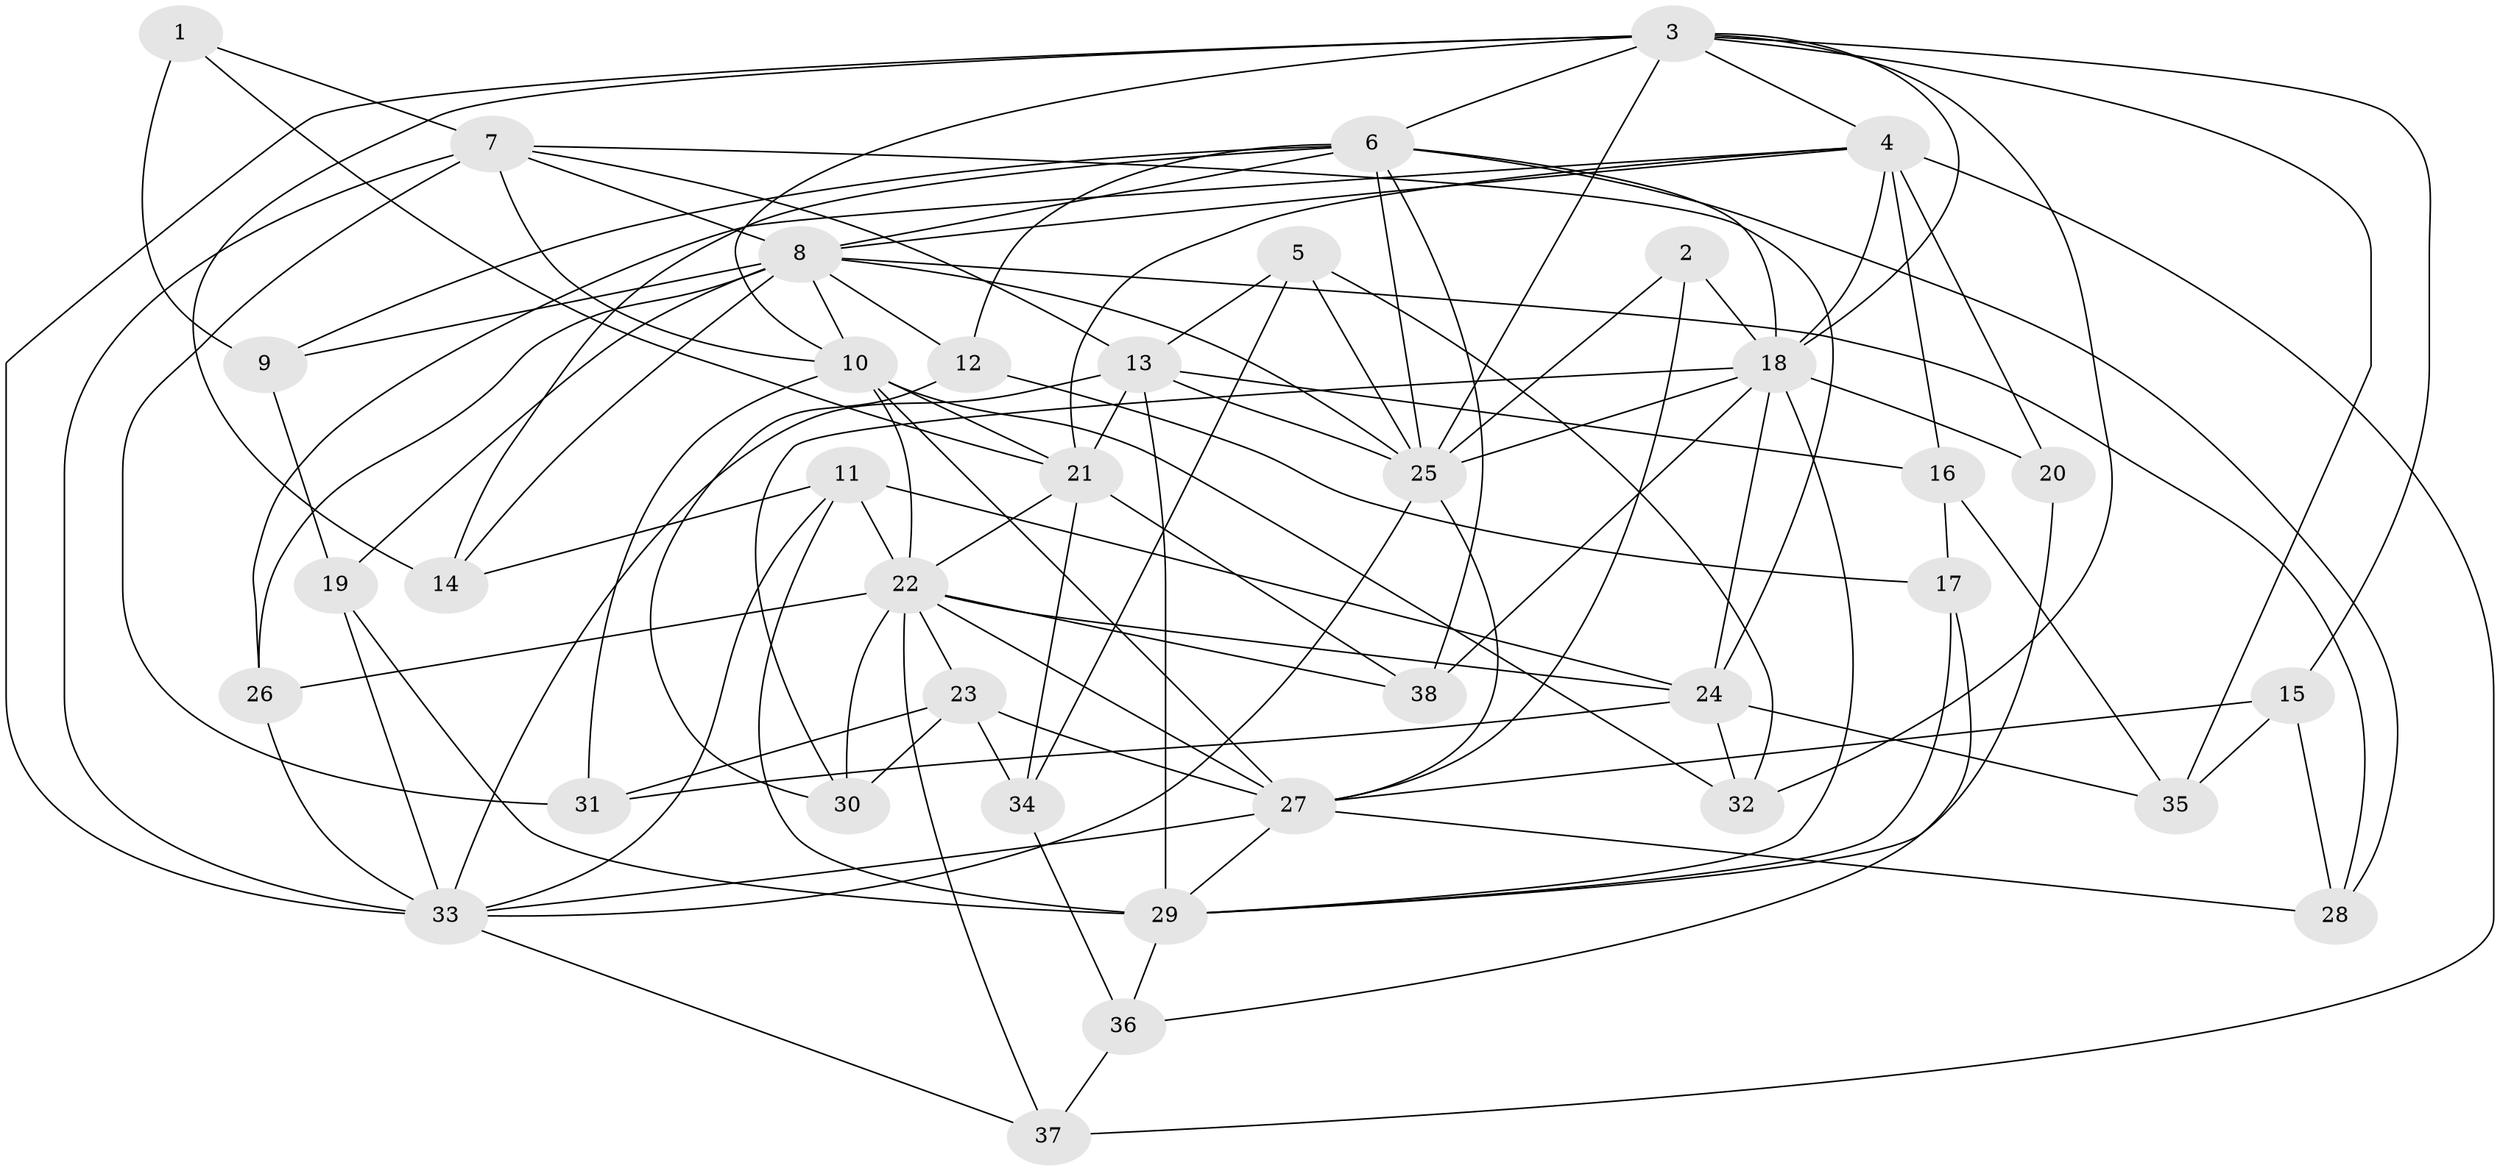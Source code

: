 // original degree distribution, {4: 1.0}
// Generated by graph-tools (version 1.1) at 2025/53/03/04/25 22:53:30]
// undirected, 38 vertices, 110 edges
graph export_dot {
  node [color=gray90,style=filled];
  1;
  2;
  3;
  4;
  5;
  6;
  7;
  8;
  9;
  10;
  11;
  12;
  13;
  14;
  15;
  16;
  17;
  18;
  19;
  20;
  21;
  22;
  23;
  24;
  25;
  26;
  27;
  28;
  29;
  30;
  31;
  32;
  33;
  34;
  35;
  36;
  37;
  38;
  1 -- 7 [weight=1.0];
  1 -- 9 [weight=1.0];
  1 -- 21 [weight=2.0];
  2 -- 18 [weight=2.0];
  2 -- 25 [weight=1.0];
  2 -- 27 [weight=1.0];
  3 -- 4 [weight=1.0];
  3 -- 6 [weight=1.0];
  3 -- 10 [weight=1.0];
  3 -- 14 [weight=1.0];
  3 -- 15 [weight=1.0];
  3 -- 18 [weight=1.0];
  3 -- 25 [weight=1.0];
  3 -- 32 [weight=1.0];
  3 -- 33 [weight=1.0];
  3 -- 35 [weight=1.0];
  4 -- 8 [weight=1.0];
  4 -- 16 [weight=1.0];
  4 -- 18 [weight=2.0];
  4 -- 20 [weight=2.0];
  4 -- 21 [weight=1.0];
  4 -- 26 [weight=1.0];
  4 -- 37 [weight=1.0];
  5 -- 13 [weight=1.0];
  5 -- 25 [weight=1.0];
  5 -- 32 [weight=1.0];
  5 -- 34 [weight=1.0];
  6 -- 8 [weight=1.0];
  6 -- 9 [weight=1.0];
  6 -- 12 [weight=1.0];
  6 -- 14 [weight=1.0];
  6 -- 18 [weight=1.0];
  6 -- 25 [weight=2.0];
  6 -- 28 [weight=1.0];
  6 -- 38 [weight=1.0];
  7 -- 8 [weight=1.0];
  7 -- 10 [weight=2.0];
  7 -- 13 [weight=2.0];
  7 -- 24 [weight=2.0];
  7 -- 31 [weight=1.0];
  7 -- 33 [weight=1.0];
  8 -- 9 [weight=1.0];
  8 -- 10 [weight=1.0];
  8 -- 12 [weight=1.0];
  8 -- 14 [weight=1.0];
  8 -- 19 [weight=2.0];
  8 -- 25 [weight=1.0];
  8 -- 26 [weight=1.0];
  8 -- 28 [weight=1.0];
  9 -- 19 [weight=1.0];
  10 -- 21 [weight=1.0];
  10 -- 22 [weight=1.0];
  10 -- 27 [weight=2.0];
  10 -- 31 [weight=1.0];
  10 -- 32 [weight=1.0];
  11 -- 14 [weight=1.0];
  11 -- 22 [weight=1.0];
  11 -- 24 [weight=3.0];
  11 -- 29 [weight=2.0];
  11 -- 33 [weight=1.0];
  12 -- 17 [weight=1.0];
  12 -- 30 [weight=1.0];
  13 -- 16 [weight=1.0];
  13 -- 21 [weight=1.0];
  13 -- 25 [weight=1.0];
  13 -- 29 [weight=2.0];
  13 -- 33 [weight=2.0];
  15 -- 27 [weight=1.0];
  15 -- 28 [weight=1.0];
  15 -- 35 [weight=1.0];
  16 -- 17 [weight=1.0];
  16 -- 35 [weight=1.0];
  17 -- 29 [weight=1.0];
  17 -- 36 [weight=1.0];
  18 -- 20 [weight=1.0];
  18 -- 24 [weight=1.0];
  18 -- 25 [weight=1.0];
  18 -- 29 [weight=1.0];
  18 -- 30 [weight=1.0];
  18 -- 38 [weight=1.0];
  19 -- 29 [weight=1.0];
  19 -- 33 [weight=2.0];
  20 -- 29 [weight=1.0];
  21 -- 22 [weight=1.0];
  21 -- 34 [weight=1.0];
  21 -- 38 [weight=1.0];
  22 -- 23 [weight=1.0];
  22 -- 24 [weight=1.0];
  22 -- 26 [weight=1.0];
  22 -- 27 [weight=1.0];
  22 -- 30 [weight=1.0];
  22 -- 37 [weight=1.0];
  22 -- 38 [weight=1.0];
  23 -- 27 [weight=2.0];
  23 -- 30 [weight=1.0];
  23 -- 31 [weight=1.0];
  23 -- 34 [weight=1.0];
  24 -- 31 [weight=1.0];
  24 -- 32 [weight=1.0];
  24 -- 35 [weight=1.0];
  25 -- 27 [weight=1.0];
  25 -- 33 [weight=1.0];
  26 -- 33 [weight=1.0];
  27 -- 28 [weight=1.0];
  27 -- 29 [weight=1.0];
  27 -- 33 [weight=2.0];
  29 -- 36 [weight=1.0];
  33 -- 37 [weight=1.0];
  34 -- 36 [weight=1.0];
  36 -- 37 [weight=1.0];
}
